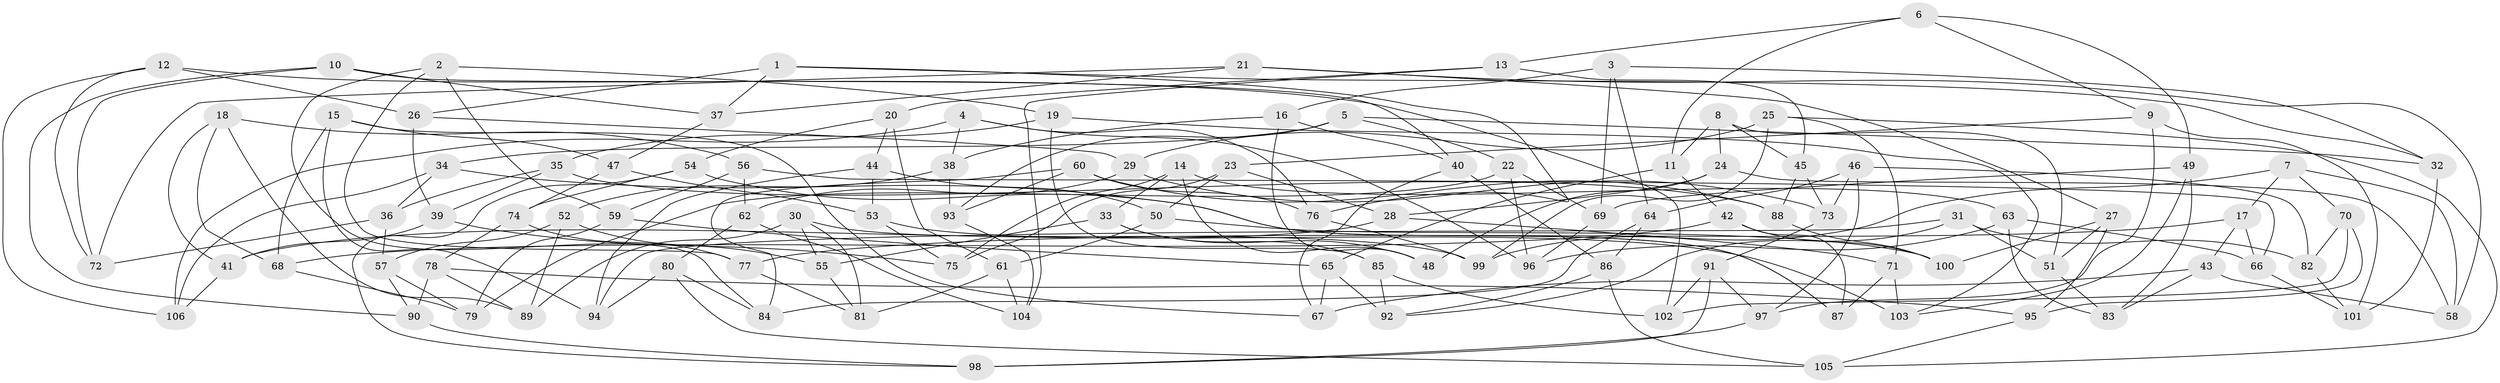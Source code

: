 // coarse degree distribution, {6: 0.37209302325581395, 9: 0.06976744186046512, 5: 0.16279069767441862, 8: 0.11627906976744186, 4: 0.13953488372093023, 7: 0.09302325581395349, 10: 0.046511627906976744}
// Generated by graph-tools (version 1.1) at 2025/38/03/04/25 23:38:08]
// undirected, 106 vertices, 212 edges
graph export_dot {
  node [color=gray90,style=filled];
  1;
  2;
  3;
  4;
  5;
  6;
  7;
  8;
  9;
  10;
  11;
  12;
  13;
  14;
  15;
  16;
  17;
  18;
  19;
  20;
  21;
  22;
  23;
  24;
  25;
  26;
  27;
  28;
  29;
  30;
  31;
  32;
  33;
  34;
  35;
  36;
  37;
  38;
  39;
  40;
  41;
  42;
  43;
  44;
  45;
  46;
  47;
  48;
  49;
  50;
  51;
  52;
  53;
  54;
  55;
  56;
  57;
  58;
  59;
  60;
  61;
  62;
  63;
  64;
  65;
  66;
  67;
  68;
  69;
  70;
  71;
  72;
  73;
  74;
  75;
  76;
  77;
  78;
  79;
  80;
  81;
  82;
  83;
  84;
  85;
  86;
  87;
  88;
  89;
  90;
  91;
  92;
  93;
  94;
  95;
  96;
  97;
  98;
  99;
  100;
  101;
  102;
  103;
  104;
  105;
  106;
  1 -- 32;
  1 -- 26;
  1 -- 76;
  1 -- 37;
  2 -- 77;
  2 -- 19;
  2 -- 84;
  2 -- 59;
  3 -- 32;
  3 -- 69;
  3 -- 16;
  3 -- 64;
  4 -- 76;
  4 -- 96;
  4 -- 38;
  4 -- 106;
  5 -- 22;
  5 -- 32;
  5 -- 34;
  5 -- 93;
  6 -- 13;
  6 -- 49;
  6 -- 9;
  6 -- 11;
  7 -- 58;
  7 -- 70;
  7 -- 99;
  7 -- 17;
  8 -- 11;
  8 -- 24;
  8 -- 51;
  8 -- 45;
  9 -- 23;
  9 -- 97;
  9 -- 101;
  10 -- 37;
  10 -- 72;
  10 -- 90;
  10 -- 40;
  11 -- 65;
  11 -- 42;
  12 -- 102;
  12 -- 106;
  12 -- 26;
  12 -- 72;
  13 -- 20;
  13 -- 104;
  13 -- 45;
  14 -- 63;
  14 -- 33;
  14 -- 75;
  14 -- 48;
  15 -- 94;
  15 -- 47;
  15 -- 68;
  15 -- 67;
  16 -- 40;
  16 -- 48;
  16 -- 38;
  17 -- 43;
  17 -- 77;
  17 -- 66;
  18 -- 89;
  18 -- 56;
  18 -- 68;
  18 -- 41;
  19 -- 35;
  19 -- 85;
  19 -- 103;
  20 -- 54;
  20 -- 44;
  20 -- 61;
  21 -- 37;
  21 -- 27;
  21 -- 72;
  21 -- 58;
  22 -- 79;
  22 -- 69;
  22 -- 96;
  23 -- 75;
  23 -- 50;
  23 -- 28;
  24 -- 58;
  24 -- 48;
  24 -- 28;
  25 -- 105;
  25 -- 71;
  25 -- 99;
  25 -- 29;
  26 -- 29;
  26 -- 39;
  27 -- 51;
  27 -- 95;
  27 -- 100;
  28 -- 41;
  28 -- 71;
  29 -- 73;
  29 -- 62;
  30 -- 99;
  30 -- 55;
  30 -- 89;
  30 -- 81;
  31 -- 92;
  31 -- 82;
  31 -- 51;
  31 -- 94;
  32 -- 101;
  33 -- 85;
  33 -- 48;
  33 -- 55;
  34 -- 106;
  34 -- 36;
  34 -- 87;
  35 -- 88;
  35 -- 39;
  35 -- 36;
  36 -- 57;
  36 -- 72;
  37 -- 47;
  38 -- 52;
  38 -- 93;
  39 -- 41;
  39 -- 75;
  40 -- 86;
  40 -- 67;
  41 -- 106;
  42 -- 87;
  42 -- 68;
  42 -- 100;
  43 -- 83;
  43 -- 58;
  43 -- 67;
  44 -- 53;
  44 -- 50;
  44 -- 94;
  45 -- 73;
  45 -- 88;
  46 -- 73;
  46 -- 97;
  46 -- 82;
  46 -- 64;
  47 -- 53;
  47 -- 74;
  49 -- 103;
  49 -- 69;
  49 -- 83;
  50 -- 100;
  50 -- 61;
  51 -- 83;
  52 -- 55;
  52 -- 57;
  52 -- 89;
  53 -- 75;
  53 -- 103;
  54 -- 98;
  54 -- 74;
  54 -- 87;
  55 -- 81;
  56 -- 66;
  56 -- 62;
  56 -- 59;
  57 -- 79;
  57 -- 90;
  59 -- 79;
  59 -- 65;
  60 -- 88;
  60 -- 76;
  60 -- 93;
  60 -- 84;
  61 -- 81;
  61 -- 104;
  62 -- 80;
  62 -- 104;
  63 -- 83;
  63 -- 66;
  63 -- 96;
  64 -- 84;
  64 -- 86;
  65 -- 92;
  65 -- 67;
  66 -- 101;
  68 -- 79;
  69 -- 96;
  70 -- 95;
  70 -- 82;
  70 -- 102;
  71 -- 103;
  71 -- 87;
  73 -- 91;
  74 -- 78;
  74 -- 77;
  76 -- 99;
  77 -- 81;
  78 -- 89;
  78 -- 95;
  78 -- 90;
  80 -- 84;
  80 -- 105;
  80 -- 94;
  82 -- 101;
  85 -- 102;
  85 -- 92;
  86 -- 92;
  86 -- 105;
  88 -- 100;
  90 -- 98;
  91 -- 102;
  91 -- 97;
  91 -- 98;
  93 -- 104;
  95 -- 105;
  97 -- 98;
}

